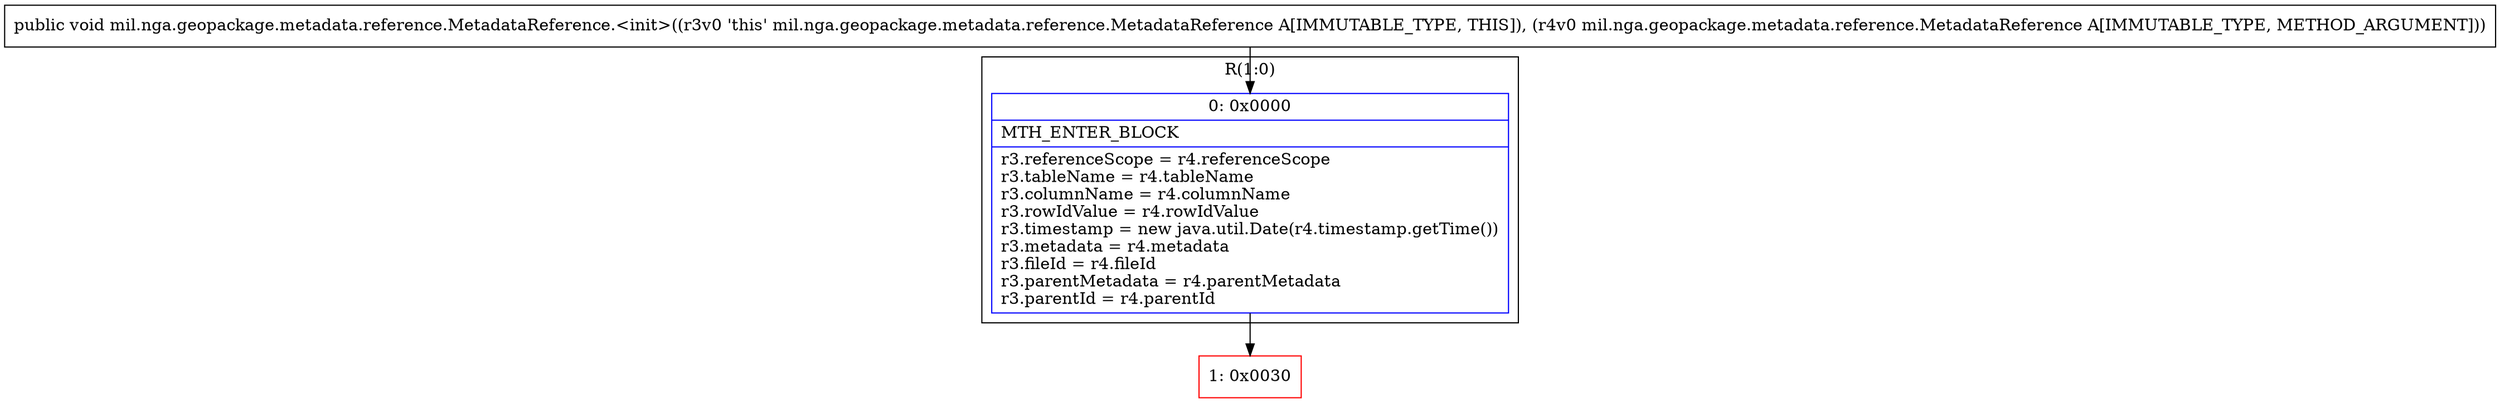 digraph "CFG formil.nga.geopackage.metadata.reference.MetadataReference.\<init\>(Lmil\/nga\/geopackage\/metadata\/reference\/MetadataReference;)V" {
subgraph cluster_Region_1759705452 {
label = "R(1:0)";
node [shape=record,color=blue];
Node_0 [shape=record,label="{0\:\ 0x0000|MTH_ENTER_BLOCK\l|r3.referenceScope = r4.referenceScope\lr3.tableName = r4.tableName\lr3.columnName = r4.columnName\lr3.rowIdValue = r4.rowIdValue\lr3.timestamp = new java.util.Date(r4.timestamp.getTime())\lr3.metadata = r4.metadata\lr3.fileId = r4.fileId\lr3.parentMetadata = r4.parentMetadata\lr3.parentId = r4.parentId\l}"];
}
Node_1 [shape=record,color=red,label="{1\:\ 0x0030}"];
MethodNode[shape=record,label="{public void mil.nga.geopackage.metadata.reference.MetadataReference.\<init\>((r3v0 'this' mil.nga.geopackage.metadata.reference.MetadataReference A[IMMUTABLE_TYPE, THIS]), (r4v0 mil.nga.geopackage.metadata.reference.MetadataReference A[IMMUTABLE_TYPE, METHOD_ARGUMENT])) }"];
MethodNode -> Node_0;
Node_0 -> Node_1;
}

